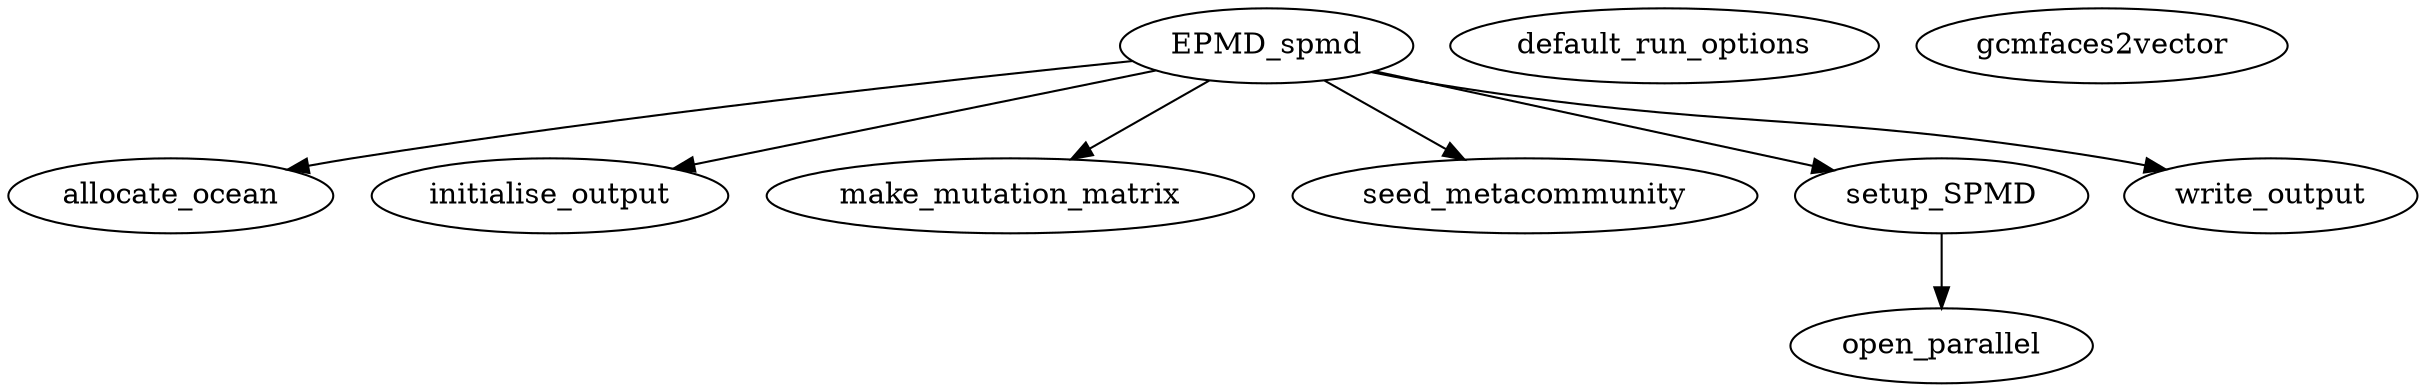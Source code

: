 /* Created by mdot for Matlab */
digraph m2html {
  EPMD_spmd -> allocate_ocean;
  EPMD_spmd -> initialise_output;
  EPMD_spmd -> make_mutation_matrix;
  EPMD_spmd -> seed_metacommunity;
  EPMD_spmd -> setup_SPMD;
  EPMD_spmd -> write_output;
  setup_SPMD -> open_parallel;

  EPMD_spmd [URL="EPMD_spmd.html"];
  allocate_ocean [URL="allocate_ocean.html"];
  default_run_options [URL="default_run_options.html"];
  gcmfaces2vector [URL="gcmfaces2vector.html"];
  initialise_output [URL="initialise_output.html"];
  make_mutation_matrix [URL="make_mutation_matrix.html"];
  open_parallel [URL="open_parallel.html"];
  seed_metacommunity [URL="seed_metacommunity.html"];
  setup_SPMD [URL="setup_SPMD.html"];
  write_output [URL="write_output.html"];
}